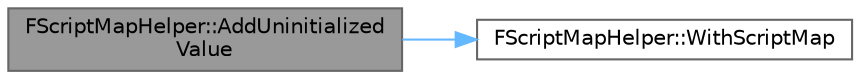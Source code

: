 digraph "FScriptMapHelper::AddUninitializedValue"
{
 // INTERACTIVE_SVG=YES
 // LATEX_PDF_SIZE
  bgcolor="transparent";
  edge [fontname=Helvetica,fontsize=10,labelfontname=Helvetica,labelfontsize=10];
  node [fontname=Helvetica,fontsize=10,shape=box,height=0.2,width=0.4];
  rankdir="LR";
  Node1 [id="Node000001",label="FScriptMapHelper::AddUninitialized\lValue",height=0.2,width=0.4,color="gray40", fillcolor="grey60", style="filled", fontcolor="black",tooltip="Add an uninitialized value to the end of the map."];
  Node1 -> Node2 [id="edge1_Node000001_Node000002",color="steelblue1",style="solid",tooltip=" "];
  Node2 [id="Node000002",label="FScriptMapHelper::WithScriptMap",height=0.2,width=0.4,color="grey40", fillcolor="white", style="filled",URL="$d4/d21/classFScriptMapHelper.html#ad068ece7a3e0a66870836ea53dd93df9",tooltip=" "];
}
